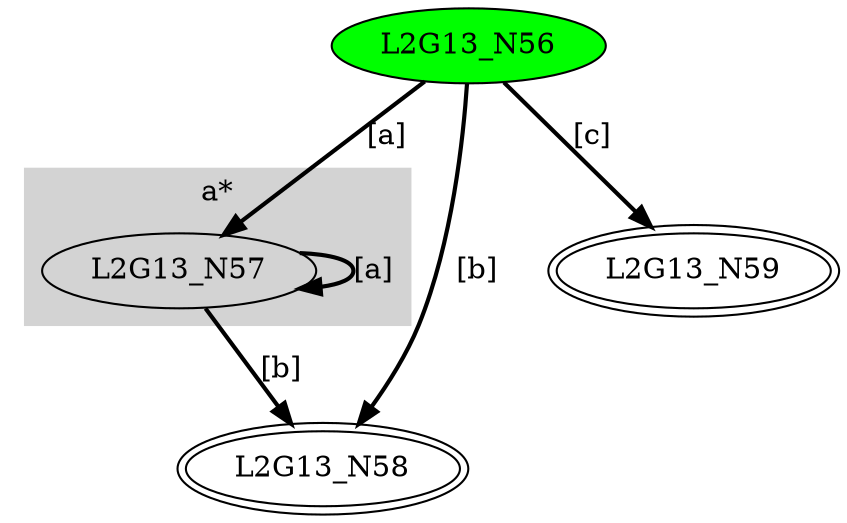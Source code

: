 digraph G13{
	subgraph cluster1 {
		node [style=filled];
		style=filled;
		color=lightgrey;
		label ="a*";
		L2G13_N57;
	}"L2G13_N56" [style=filled,fillcolor=green];
"L2G13_N57";
"L2G13_N58" [peripheries=2];
"L2G13_N59" [peripheries=2];
"L2G13_N56"->"L2G13_N57" [style = bold, label = "[a]"];
"L2G13_N56"->"L2G13_N58" [style = bold, label = "[b]"];
"L2G13_N56"->"L2G13_N59" [style = bold, label = "[c]"];
"L2G13_N57"->"L2G13_N57" [style = bold, label = "[a]"];
"L2G13_N57"->"L2G13_N58" [style = bold, label = "[b]"];
}

